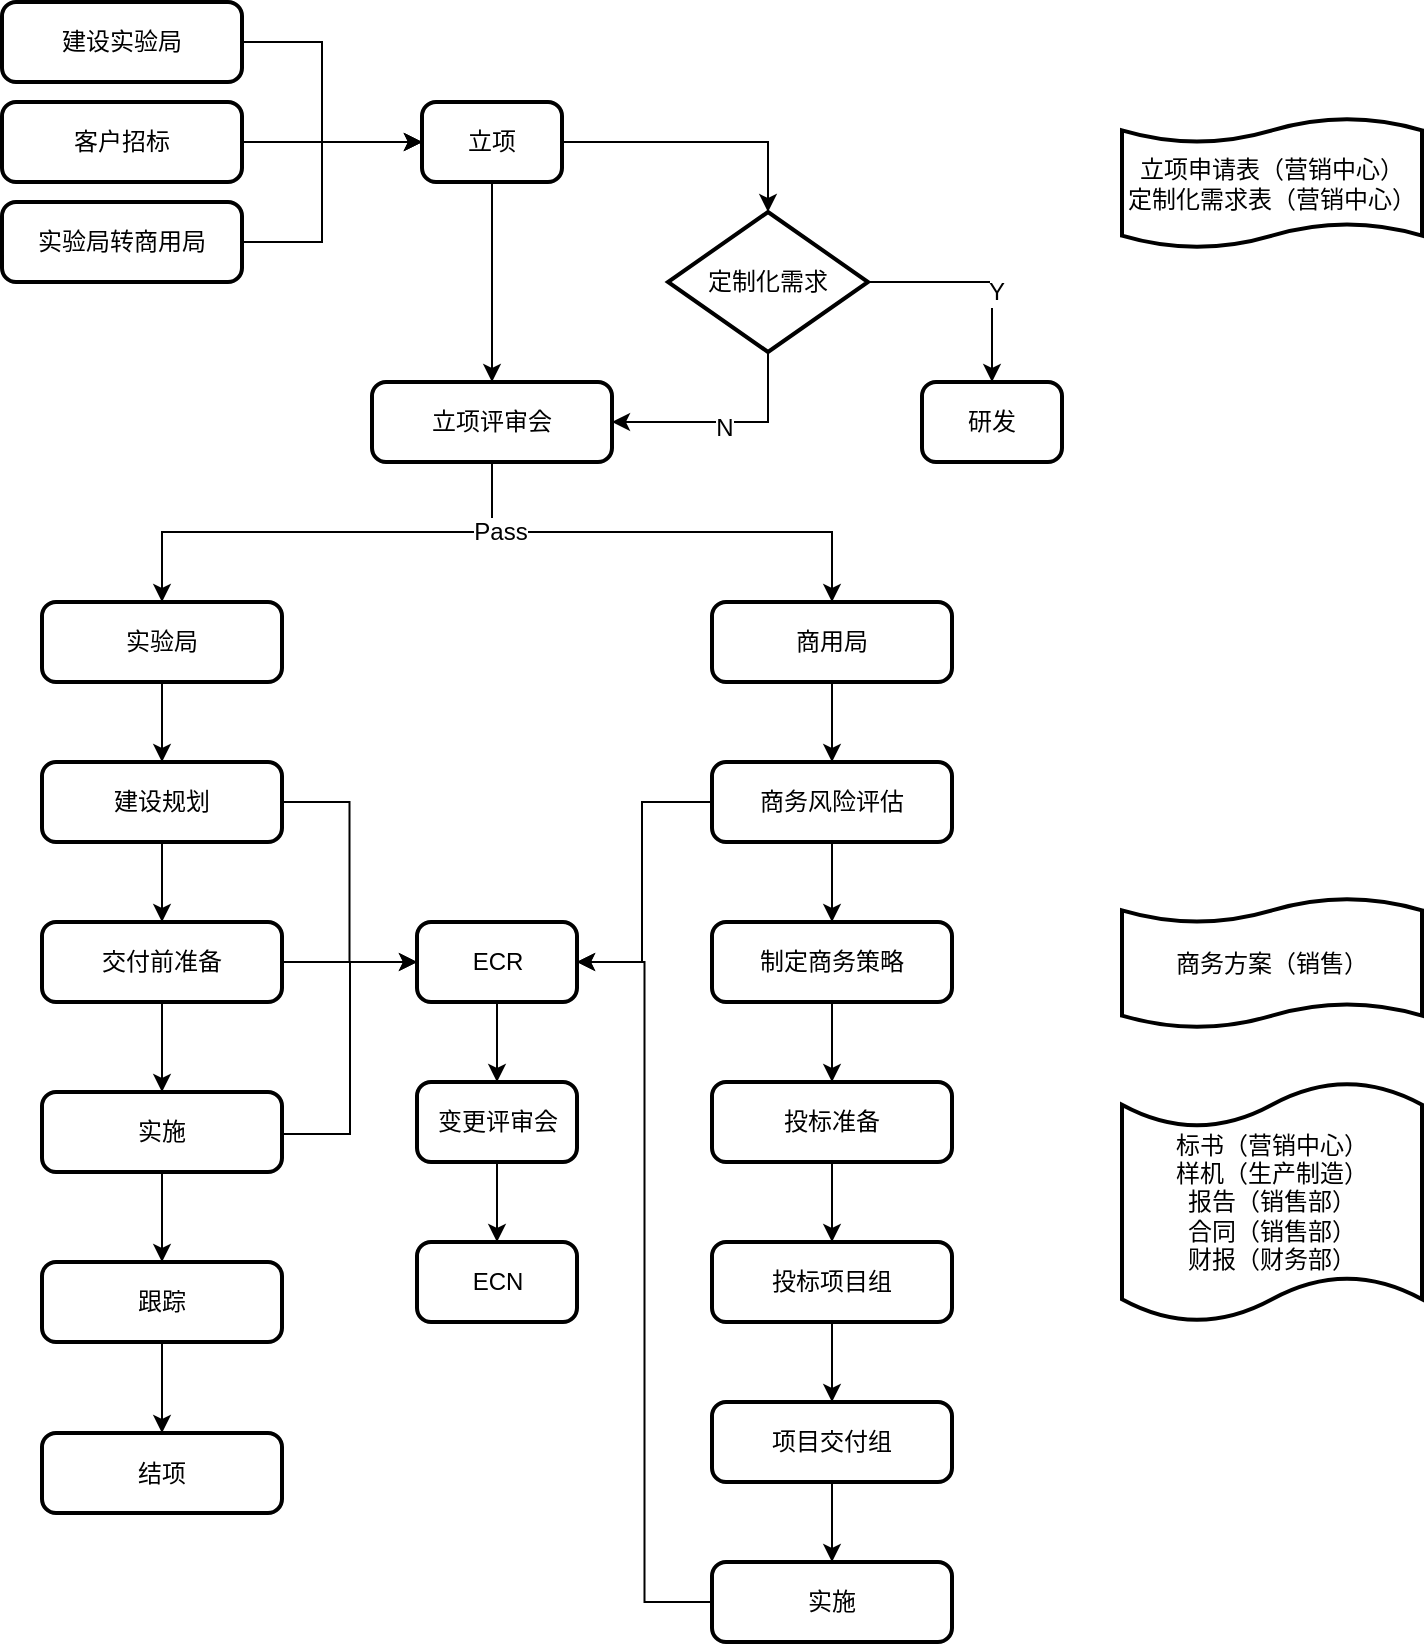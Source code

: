 <mxfile version="12.1.7" type="github" pages="1">
  <diagram id="H6E7IEXJiZfdVzSYgY7N" name="Page-1">
    <mxGraphModel dx="776" dy="505" grid="1" gridSize="10" guides="1" tooltips="1" connect="1" arrows="1" fold="1" page="1" pageScale="1" pageWidth="827" pageHeight="1169" math="0" shadow="0">
      <root>
        <mxCell id="0"/>
        <mxCell id="1" parent="0"/>
        <mxCell id="8AsLaK-saWc9Pk9g60iB-11" style="edgeStyle=orthogonalEdgeStyle;rounded=0;orthogonalLoop=1;jettySize=auto;html=1;exitX=1;exitY=0.5;exitDx=0;exitDy=0;entryX=0;entryY=0.5;entryDx=0;entryDy=0;" edge="1" parent="1" source="8AsLaK-saWc9Pk9g60iB-1" target="8AsLaK-saWc9Pk9g60iB-3">
          <mxGeometry relative="1" as="geometry">
            <Array as="points">
              <mxPoint x="240" y="60"/>
              <mxPoint x="240" y="110"/>
            </Array>
          </mxGeometry>
        </mxCell>
        <mxCell id="8AsLaK-saWc9Pk9g60iB-1" value="建设实验局" style="rounded=1;whiteSpace=wrap;html=1;absoluteArcSize=1;arcSize=14;strokeWidth=2;" vertex="1" parent="1">
          <mxGeometry x="80" y="40" width="120" height="40" as="geometry"/>
        </mxCell>
        <mxCell id="8AsLaK-saWc9Pk9g60iB-8" style="edgeStyle=orthogonalEdgeStyle;rounded=0;orthogonalLoop=1;jettySize=auto;html=1;exitX=1;exitY=0.5;exitDx=0;exitDy=0;" edge="1" parent="1" source="8AsLaK-saWc9Pk9g60iB-2">
          <mxGeometry relative="1" as="geometry">
            <mxPoint x="290" y="110" as="targetPoint"/>
            <Array as="points">
              <mxPoint x="240" y="110"/>
              <mxPoint x="240" y="110"/>
            </Array>
          </mxGeometry>
        </mxCell>
        <mxCell id="8AsLaK-saWc9Pk9g60iB-2" value="客户招标" style="rounded=1;whiteSpace=wrap;html=1;absoluteArcSize=1;arcSize=14;strokeWidth=2;" vertex="1" parent="1">
          <mxGeometry x="80" y="90" width="120" height="40" as="geometry"/>
        </mxCell>
        <mxCell id="8AsLaK-saWc9Pk9g60iB-19" style="edgeStyle=orthogonalEdgeStyle;rounded=0;orthogonalLoop=1;jettySize=auto;html=1;exitX=1;exitY=0.5;exitDx=0;exitDy=0;entryX=0.5;entryY=0;entryDx=0;entryDy=0;entryPerimeter=0;" edge="1" parent="1" source="8AsLaK-saWc9Pk9g60iB-3" target="8AsLaK-saWc9Pk9g60iB-15">
          <mxGeometry relative="1" as="geometry"/>
        </mxCell>
        <mxCell id="8AsLaK-saWc9Pk9g60iB-23" style="edgeStyle=orthogonalEdgeStyle;rounded=0;orthogonalLoop=1;jettySize=auto;html=1;" edge="1" parent="1" source="8AsLaK-saWc9Pk9g60iB-3" target="8AsLaK-saWc9Pk9g60iB-14">
          <mxGeometry relative="1" as="geometry"/>
        </mxCell>
        <mxCell id="8AsLaK-saWc9Pk9g60iB-3" value="立项" style="rounded=1;whiteSpace=wrap;html=1;absoluteArcSize=1;arcSize=14;strokeWidth=2;direction=east;rotation=0;" vertex="1" parent="1">
          <mxGeometry x="290" y="90" width="70" height="40" as="geometry"/>
        </mxCell>
        <mxCell id="8AsLaK-saWc9Pk9g60iB-12" style="edgeStyle=orthogonalEdgeStyle;rounded=0;orthogonalLoop=1;jettySize=auto;html=1;exitX=1;exitY=0.5;exitDx=0;exitDy=0;" edge="1" parent="1" source="8AsLaK-saWc9Pk9g60iB-4">
          <mxGeometry relative="1" as="geometry">
            <mxPoint x="290" y="110" as="targetPoint"/>
            <Array as="points">
              <mxPoint x="240" y="160"/>
              <mxPoint x="240" y="110"/>
            </Array>
          </mxGeometry>
        </mxCell>
        <mxCell id="8AsLaK-saWc9Pk9g60iB-4" value="实验局转商用局" style="rounded=1;whiteSpace=wrap;html=1;absoluteArcSize=1;arcSize=14;strokeWidth=2;" vertex="1" parent="1">
          <mxGeometry x="80" y="140" width="120" height="40" as="geometry"/>
        </mxCell>
        <mxCell id="8AsLaK-saWc9Pk9g60iB-35" style="edgeStyle=orthogonalEdgeStyle;rounded=0;orthogonalLoop=1;jettySize=auto;html=1;exitX=0.5;exitY=1;exitDx=0;exitDy=0;" edge="1" parent="1" source="8AsLaK-saWc9Pk9g60iB-14" target="8AsLaK-saWc9Pk9g60iB-31">
          <mxGeometry relative="1" as="geometry"/>
        </mxCell>
        <mxCell id="8AsLaK-saWc9Pk9g60iB-36" style="edgeStyle=orthogonalEdgeStyle;rounded=0;orthogonalLoop=1;jettySize=auto;html=1;exitX=0.5;exitY=1;exitDx=0;exitDy=0;entryX=0.5;entryY=0;entryDx=0;entryDy=0;" edge="1" parent="1" source="8AsLaK-saWc9Pk9g60iB-14" target="8AsLaK-saWc9Pk9g60iB-32">
          <mxGeometry relative="1" as="geometry"/>
        </mxCell>
        <mxCell id="8AsLaK-saWc9Pk9g60iB-61" value="Pass" style="text;html=1;resizable=0;points=[];align=center;verticalAlign=middle;labelBackgroundColor=#ffffff;" vertex="1" connectable="0" parent="8AsLaK-saWc9Pk9g60iB-36">
          <mxGeometry x="-0.678" relative="1" as="geometry">
            <mxPoint as="offset"/>
          </mxGeometry>
        </mxCell>
        <mxCell id="8AsLaK-saWc9Pk9g60iB-14" value="立项评审会" style="rounded=1;whiteSpace=wrap;html=1;absoluteArcSize=1;arcSize=14;strokeWidth=2;" vertex="1" parent="1">
          <mxGeometry x="265" y="230" width="120" height="40" as="geometry"/>
        </mxCell>
        <mxCell id="8AsLaK-saWc9Pk9g60iB-26" style="edgeStyle=orthogonalEdgeStyle;rounded=0;orthogonalLoop=1;jettySize=auto;html=1;exitX=0.5;exitY=1;exitDx=0;exitDy=0;exitPerimeter=0;entryX=1;entryY=0.5;entryDx=0;entryDy=0;" edge="1" parent="1" source="8AsLaK-saWc9Pk9g60iB-15" target="8AsLaK-saWc9Pk9g60iB-14">
          <mxGeometry relative="1" as="geometry"/>
        </mxCell>
        <mxCell id="8AsLaK-saWc9Pk9g60iB-27" value="N&lt;br&gt;" style="text;html=1;resizable=0;points=[];align=center;verticalAlign=middle;labelBackgroundColor=#ffffff;" vertex="1" connectable="0" parent="8AsLaK-saWc9Pk9g60iB-26">
          <mxGeometry x="0.012" y="3" relative="1" as="geometry">
            <mxPoint as="offset"/>
          </mxGeometry>
        </mxCell>
        <mxCell id="8AsLaK-saWc9Pk9g60iB-81" style="edgeStyle=orthogonalEdgeStyle;rounded=0;orthogonalLoop=1;jettySize=auto;html=1;exitX=1;exitY=0.5;exitDx=0;exitDy=0;exitPerimeter=0;entryX=0.5;entryY=0;entryDx=0;entryDy=0;" edge="1" parent="1" source="8AsLaK-saWc9Pk9g60iB-15" target="8AsLaK-saWc9Pk9g60iB-20">
          <mxGeometry relative="1" as="geometry"/>
        </mxCell>
        <mxCell id="8AsLaK-saWc9Pk9g60iB-82" value="Y" style="text;html=1;resizable=0;points=[];align=center;verticalAlign=middle;labelBackgroundColor=#ffffff;" vertex="1" connectable="0" parent="8AsLaK-saWc9Pk9g60iB-81">
          <mxGeometry y="-4" relative="1" as="geometry">
            <mxPoint x="8" y="1" as="offset"/>
          </mxGeometry>
        </mxCell>
        <mxCell id="8AsLaK-saWc9Pk9g60iB-15" value="定制化需求" style="strokeWidth=2;html=1;shape=mxgraph.flowchart.decision;whiteSpace=wrap;" vertex="1" parent="1">
          <mxGeometry x="413" y="145" width="100" height="70" as="geometry"/>
        </mxCell>
        <mxCell id="8AsLaK-saWc9Pk9g60iB-20" value="研发" style="rounded=1;whiteSpace=wrap;html=1;absoluteArcSize=1;arcSize=14;strokeWidth=2;direction=east;rotation=0;" vertex="1" parent="1">
          <mxGeometry x="540" y="230" width="70" height="40" as="geometry"/>
        </mxCell>
        <mxCell id="8AsLaK-saWc9Pk9g60iB-30" value="立项申请表（营销中心）&lt;br&gt;定制化需求表（营销中心）" style="shape=tape;whiteSpace=wrap;html=1;strokeWidth=2;size=0.19" vertex="1" parent="1">
          <mxGeometry x="640" y="98" width="150" height="65" as="geometry"/>
        </mxCell>
        <mxCell id="8AsLaK-saWc9Pk9g60iB-49" style="edgeStyle=orthogonalEdgeStyle;rounded=0;orthogonalLoop=1;jettySize=auto;html=1;exitX=0.5;exitY=1;exitDx=0;exitDy=0;entryX=0.5;entryY=0;entryDx=0;entryDy=0;" edge="1" parent="1" source="8AsLaK-saWc9Pk9g60iB-31" target="8AsLaK-saWc9Pk9g60iB-33">
          <mxGeometry relative="1" as="geometry"/>
        </mxCell>
        <mxCell id="8AsLaK-saWc9Pk9g60iB-31" value="实验局" style="rounded=1;whiteSpace=wrap;html=1;absoluteArcSize=1;arcSize=14;strokeWidth=2;" vertex="1" parent="1">
          <mxGeometry x="100" y="340" width="120" height="40" as="geometry"/>
        </mxCell>
        <mxCell id="8AsLaK-saWc9Pk9g60iB-57" style="edgeStyle=orthogonalEdgeStyle;rounded=0;orthogonalLoop=1;jettySize=auto;html=1;exitX=0.5;exitY=1;exitDx=0;exitDy=0;entryX=0.5;entryY=0;entryDx=0;entryDy=0;" edge="1" parent="1" source="8AsLaK-saWc9Pk9g60iB-32" target="8AsLaK-saWc9Pk9g60iB-38">
          <mxGeometry relative="1" as="geometry"/>
        </mxCell>
        <mxCell id="8AsLaK-saWc9Pk9g60iB-32" value="商用局" style="rounded=1;whiteSpace=wrap;html=1;absoluteArcSize=1;arcSize=14;strokeWidth=2;" vertex="1" parent="1">
          <mxGeometry x="435" y="340" width="120" height="40" as="geometry"/>
        </mxCell>
        <mxCell id="8AsLaK-saWc9Pk9g60iB-50" style="edgeStyle=orthogonalEdgeStyle;rounded=0;orthogonalLoop=1;jettySize=auto;html=1;exitX=0.5;exitY=1;exitDx=0;exitDy=0;entryX=0.5;entryY=0;entryDx=0;entryDy=0;" edge="1" parent="1" source="8AsLaK-saWc9Pk9g60iB-33" target="8AsLaK-saWc9Pk9g60iB-45">
          <mxGeometry relative="1" as="geometry"/>
        </mxCell>
        <mxCell id="8AsLaK-saWc9Pk9g60iB-80" style="edgeStyle=orthogonalEdgeStyle;rounded=0;orthogonalLoop=1;jettySize=auto;html=1;exitX=1;exitY=0.5;exitDx=0;exitDy=0;entryX=0;entryY=0.5;entryDx=0;entryDy=0;" edge="1" parent="1" source="8AsLaK-saWc9Pk9g60iB-33" target="8AsLaK-saWc9Pk9g60iB-67">
          <mxGeometry relative="1" as="geometry"/>
        </mxCell>
        <mxCell id="8AsLaK-saWc9Pk9g60iB-33" value="建设规划" style="rounded=1;whiteSpace=wrap;html=1;absoluteArcSize=1;arcSize=14;strokeWidth=2;" vertex="1" parent="1">
          <mxGeometry x="100" y="420" width="120" height="40" as="geometry"/>
        </mxCell>
        <mxCell id="8AsLaK-saWc9Pk9g60iB-59" style="edgeStyle=orthogonalEdgeStyle;rounded=0;orthogonalLoop=1;jettySize=auto;html=1;exitX=0.5;exitY=1;exitDx=0;exitDy=0;entryX=0.5;entryY=0;entryDx=0;entryDy=0;" edge="1" parent="1" source="8AsLaK-saWc9Pk9g60iB-37" target="8AsLaK-saWc9Pk9g60iB-43">
          <mxGeometry relative="1" as="geometry"/>
        </mxCell>
        <mxCell id="8AsLaK-saWc9Pk9g60iB-37" value="制定商务策略" style="rounded=1;whiteSpace=wrap;html=1;absoluteArcSize=1;arcSize=14;strokeWidth=2;" vertex="1" parent="1">
          <mxGeometry x="435" y="500" width="120" height="40" as="geometry"/>
        </mxCell>
        <mxCell id="8AsLaK-saWc9Pk9g60iB-58" style="edgeStyle=orthogonalEdgeStyle;rounded=0;orthogonalLoop=1;jettySize=auto;html=1;exitX=0.5;exitY=1;exitDx=0;exitDy=0;entryX=0.5;entryY=0;entryDx=0;entryDy=0;" edge="1" parent="1" source="8AsLaK-saWc9Pk9g60iB-38" target="8AsLaK-saWc9Pk9g60iB-37">
          <mxGeometry relative="1" as="geometry"/>
        </mxCell>
        <mxCell id="8AsLaK-saWc9Pk9g60iB-71" style="edgeStyle=orthogonalEdgeStyle;rounded=0;orthogonalLoop=1;jettySize=auto;html=1;exitX=0;exitY=0.5;exitDx=0;exitDy=0;entryX=1;entryY=0.5;entryDx=0;entryDy=0;" edge="1" parent="1" source="8AsLaK-saWc9Pk9g60iB-38" target="8AsLaK-saWc9Pk9g60iB-67">
          <mxGeometry relative="1" as="geometry">
            <Array as="points">
              <mxPoint x="400" y="440"/>
              <mxPoint x="400" y="520"/>
            </Array>
          </mxGeometry>
        </mxCell>
        <mxCell id="8AsLaK-saWc9Pk9g60iB-38" value="商务风险评估" style="rounded=1;whiteSpace=wrap;html=1;absoluteArcSize=1;arcSize=14;strokeWidth=2;" vertex="1" parent="1">
          <mxGeometry x="435" y="420" width="120" height="40" as="geometry"/>
        </mxCell>
        <mxCell id="8AsLaK-saWc9Pk9g60iB-65" style="edgeStyle=orthogonalEdgeStyle;rounded=0;orthogonalLoop=1;jettySize=auto;html=1;exitX=0.5;exitY=1;exitDx=0;exitDy=0;" edge="1" parent="1" source="8AsLaK-saWc9Pk9g60iB-41" target="8AsLaK-saWc9Pk9g60iB-44">
          <mxGeometry relative="1" as="geometry"/>
        </mxCell>
        <mxCell id="8AsLaK-saWc9Pk9g60iB-41" value="项目交付组" style="rounded=1;whiteSpace=wrap;html=1;absoluteArcSize=1;arcSize=14;strokeWidth=2;" vertex="1" parent="1">
          <mxGeometry x="435" y="740" width="120" height="40" as="geometry"/>
        </mxCell>
        <mxCell id="8AsLaK-saWc9Pk9g60iB-55" style="edgeStyle=orthogonalEdgeStyle;rounded=0;orthogonalLoop=1;jettySize=auto;html=1;exitX=0.5;exitY=1;exitDx=0;exitDy=0;entryX=0.5;entryY=0;entryDx=0;entryDy=0;" edge="1" parent="1" source="8AsLaK-saWc9Pk9g60iB-42" target="8AsLaK-saWc9Pk9g60iB-41">
          <mxGeometry relative="1" as="geometry"/>
        </mxCell>
        <mxCell id="8AsLaK-saWc9Pk9g60iB-42" value="投标项目组" style="rounded=1;whiteSpace=wrap;html=1;absoluteArcSize=1;arcSize=14;strokeWidth=2;" vertex="1" parent="1">
          <mxGeometry x="435" y="660" width="120" height="40" as="geometry"/>
        </mxCell>
        <mxCell id="8AsLaK-saWc9Pk9g60iB-56" style="edgeStyle=orthogonalEdgeStyle;rounded=0;orthogonalLoop=1;jettySize=auto;html=1;exitX=0.5;exitY=1;exitDx=0;exitDy=0;entryX=0.5;entryY=0;entryDx=0;entryDy=0;" edge="1" parent="1" source="8AsLaK-saWc9Pk9g60iB-43" target="8AsLaK-saWc9Pk9g60iB-42">
          <mxGeometry relative="1" as="geometry"/>
        </mxCell>
        <mxCell id="8AsLaK-saWc9Pk9g60iB-43" value="投标准备" style="rounded=1;whiteSpace=wrap;html=1;absoluteArcSize=1;arcSize=14;strokeWidth=2;" vertex="1" parent="1">
          <mxGeometry x="435" y="580" width="120" height="40" as="geometry"/>
        </mxCell>
        <mxCell id="8AsLaK-saWc9Pk9g60iB-78" style="edgeStyle=orthogonalEdgeStyle;rounded=0;orthogonalLoop=1;jettySize=auto;html=1;exitX=0;exitY=0.5;exitDx=0;exitDy=0;entryX=1;entryY=0.5;entryDx=0;entryDy=0;" edge="1" parent="1" source="8AsLaK-saWc9Pk9g60iB-44" target="8AsLaK-saWc9Pk9g60iB-67">
          <mxGeometry relative="1" as="geometry"/>
        </mxCell>
        <mxCell id="8AsLaK-saWc9Pk9g60iB-44" value="实施" style="rounded=1;whiteSpace=wrap;html=1;absoluteArcSize=1;arcSize=14;strokeWidth=2;" vertex="1" parent="1">
          <mxGeometry x="435" y="820" width="120" height="40" as="geometry"/>
        </mxCell>
        <mxCell id="8AsLaK-saWc9Pk9g60iB-51" style="edgeStyle=orthogonalEdgeStyle;rounded=0;orthogonalLoop=1;jettySize=auto;html=1;exitX=0.5;exitY=1;exitDx=0;exitDy=0;entryX=0.5;entryY=0;entryDx=0;entryDy=0;" edge="1" parent="1" source="8AsLaK-saWc9Pk9g60iB-45" target="8AsLaK-saWc9Pk9g60iB-46">
          <mxGeometry relative="1" as="geometry"/>
        </mxCell>
        <mxCell id="8AsLaK-saWc9Pk9g60iB-69" style="edgeStyle=orthogonalEdgeStyle;rounded=0;orthogonalLoop=1;jettySize=auto;html=1;exitX=1;exitY=0.5;exitDx=0;exitDy=0;" edge="1" parent="1" source="8AsLaK-saWc9Pk9g60iB-45">
          <mxGeometry relative="1" as="geometry">
            <mxPoint x="300" y="520" as="targetPoint"/>
          </mxGeometry>
        </mxCell>
        <mxCell id="8AsLaK-saWc9Pk9g60iB-45" value="交付前准备" style="rounded=1;whiteSpace=wrap;html=1;absoluteArcSize=1;arcSize=14;strokeWidth=2;" vertex="1" parent="1">
          <mxGeometry x="100" y="500" width="120" height="40" as="geometry"/>
        </mxCell>
        <mxCell id="8AsLaK-saWc9Pk9g60iB-52" style="edgeStyle=orthogonalEdgeStyle;rounded=0;orthogonalLoop=1;jettySize=auto;html=1;exitX=0.5;exitY=1;exitDx=0;exitDy=0;entryX=0.5;entryY=0;entryDx=0;entryDy=0;" edge="1" parent="1" source="8AsLaK-saWc9Pk9g60iB-46" target="8AsLaK-saWc9Pk9g60iB-47">
          <mxGeometry relative="1" as="geometry"/>
        </mxCell>
        <mxCell id="8AsLaK-saWc9Pk9g60iB-79" style="edgeStyle=orthogonalEdgeStyle;rounded=0;orthogonalLoop=1;jettySize=auto;html=1;exitX=1;exitY=0.5;exitDx=0;exitDy=0;entryX=0;entryY=0.5;entryDx=0;entryDy=0;" edge="1" parent="1" source="8AsLaK-saWc9Pk9g60iB-46" target="8AsLaK-saWc9Pk9g60iB-67">
          <mxGeometry relative="1" as="geometry">
            <Array as="points">
              <mxPoint x="254" y="606"/>
              <mxPoint x="254" y="520"/>
            </Array>
          </mxGeometry>
        </mxCell>
        <mxCell id="8AsLaK-saWc9Pk9g60iB-46" value="实施" style="rounded=1;whiteSpace=wrap;html=1;absoluteArcSize=1;arcSize=14;strokeWidth=2;" vertex="1" parent="1">
          <mxGeometry x="100" y="585" width="120" height="40" as="geometry"/>
        </mxCell>
        <mxCell id="8AsLaK-saWc9Pk9g60iB-53" style="edgeStyle=orthogonalEdgeStyle;rounded=0;orthogonalLoop=1;jettySize=auto;html=1;exitX=0.5;exitY=1;exitDx=0;exitDy=0;entryX=0.5;entryY=0;entryDx=0;entryDy=0;" edge="1" parent="1" source="8AsLaK-saWc9Pk9g60iB-47" target="8AsLaK-saWc9Pk9g60iB-48">
          <mxGeometry relative="1" as="geometry"/>
        </mxCell>
        <mxCell id="8AsLaK-saWc9Pk9g60iB-47" value="跟踪" style="rounded=1;whiteSpace=wrap;html=1;absoluteArcSize=1;arcSize=14;strokeWidth=2;" vertex="1" parent="1">
          <mxGeometry x="100" y="670" width="120" height="40" as="geometry"/>
        </mxCell>
        <mxCell id="8AsLaK-saWc9Pk9g60iB-48" value="结项" style="rounded=1;whiteSpace=wrap;html=1;absoluteArcSize=1;arcSize=14;strokeWidth=2;" vertex="1" parent="1">
          <mxGeometry x="100" y="755.5" width="120" height="40" as="geometry"/>
        </mxCell>
        <mxCell id="8AsLaK-saWc9Pk9g60iB-62" value="商务方案（销售）" style="shape=tape;whiteSpace=wrap;html=1;strokeWidth=2;size=0.19" vertex="1" parent="1">
          <mxGeometry x="640" y="488" width="150" height="65" as="geometry"/>
        </mxCell>
        <mxCell id="8AsLaK-saWc9Pk9g60iB-64" value="标书（营销中心）&lt;br&gt;样机（生产制造）&lt;br&gt;报告（销售部）&lt;br&gt;合同（销售部）&lt;br&gt;财报（财务部）" style="shape=tape;whiteSpace=wrap;html=1;strokeWidth=2;size=0.19" vertex="1" parent="1">
          <mxGeometry x="640" y="580" width="150" height="120" as="geometry"/>
        </mxCell>
        <mxCell id="8AsLaK-saWc9Pk9g60iB-75" style="edgeStyle=orthogonalEdgeStyle;rounded=0;orthogonalLoop=1;jettySize=auto;html=1;exitX=0.5;exitY=1;exitDx=0;exitDy=0;entryX=0.5;entryY=0;entryDx=0;entryDy=0;" edge="1" parent="1" source="8AsLaK-saWc9Pk9g60iB-67" target="8AsLaK-saWc9Pk9g60iB-73">
          <mxGeometry relative="1" as="geometry"/>
        </mxCell>
        <mxCell id="8AsLaK-saWc9Pk9g60iB-67" value="ECR" style="rounded=1;whiteSpace=wrap;html=1;absoluteArcSize=1;arcSize=14;strokeWidth=2;" vertex="1" parent="1">
          <mxGeometry x="287.5" y="500" width="80" height="40" as="geometry"/>
        </mxCell>
        <mxCell id="8AsLaK-saWc9Pk9g60iB-76" style="edgeStyle=orthogonalEdgeStyle;rounded=0;orthogonalLoop=1;jettySize=auto;html=1;exitX=0.5;exitY=1;exitDx=0;exitDy=0;entryX=0.5;entryY=0;entryDx=0;entryDy=0;" edge="1" parent="1" source="8AsLaK-saWc9Pk9g60iB-73" target="8AsLaK-saWc9Pk9g60iB-74">
          <mxGeometry relative="1" as="geometry"/>
        </mxCell>
        <mxCell id="8AsLaK-saWc9Pk9g60iB-73" value="变更评审会" style="rounded=1;whiteSpace=wrap;html=1;absoluteArcSize=1;arcSize=14;strokeWidth=2;" vertex="1" parent="1">
          <mxGeometry x="287.5" y="580" width="80" height="40" as="geometry"/>
        </mxCell>
        <mxCell id="8AsLaK-saWc9Pk9g60iB-74" value="ECN" style="rounded=1;whiteSpace=wrap;html=1;absoluteArcSize=1;arcSize=14;strokeWidth=2;" vertex="1" parent="1">
          <mxGeometry x="287.5" y="660" width="80" height="40" as="geometry"/>
        </mxCell>
      </root>
    </mxGraphModel>
  </diagram>
</mxfile>
